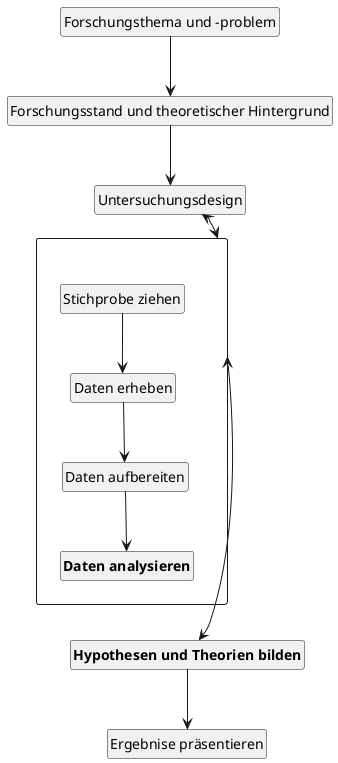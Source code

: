 @startuml
hide circles
hide empty members

class "Forschungsthema und -problem" as 1
class "Forschungsstand und theoretischer Hintergrund" as 2
class "Untersuchungsdesign" as 3
package "" as a <<rectangle>> {
    class "Stichprobe ziehen" as 4
    class "Daten erheben" as 5
    class "Daten aufbereiten" as 6
    class "**Daten analysieren**" as 7
}
class "**Hypothesen und Theorien bilden**" as 8
class "Ergebnise präsentieren" as 9
1 --> 2
2 --> 3
3 <--> a
3 -[hidden]- 4
4 --> 5
5 --> 6
6 --> 7
7 -[hidden]- 8
a <--> 8
8 --> 9
@enduml
